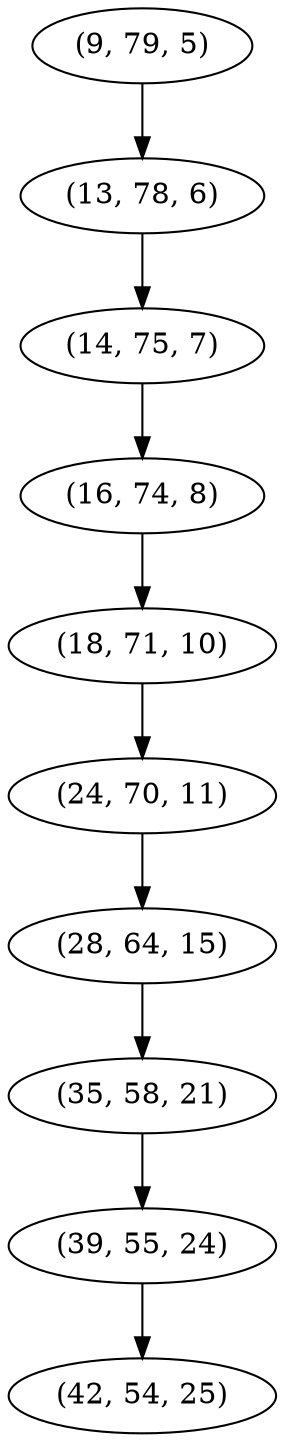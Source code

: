 digraph tree {
    "(9, 79, 5)";
    "(13, 78, 6)";
    "(14, 75, 7)";
    "(16, 74, 8)";
    "(18, 71, 10)";
    "(24, 70, 11)";
    "(28, 64, 15)";
    "(35, 58, 21)";
    "(39, 55, 24)";
    "(42, 54, 25)";
    "(9, 79, 5)" -> "(13, 78, 6)";
    "(13, 78, 6)" -> "(14, 75, 7)";
    "(14, 75, 7)" -> "(16, 74, 8)";
    "(16, 74, 8)" -> "(18, 71, 10)";
    "(18, 71, 10)" -> "(24, 70, 11)";
    "(24, 70, 11)" -> "(28, 64, 15)";
    "(28, 64, 15)" -> "(35, 58, 21)";
    "(35, 58, 21)" -> "(39, 55, 24)";
    "(39, 55, 24)" -> "(42, 54, 25)";
}
